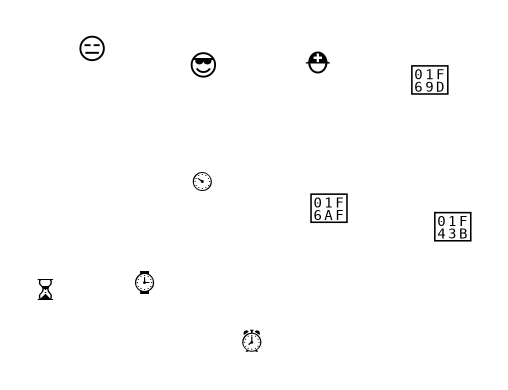 digraph {
    layout=fdp
    bgcolor=none
    
    node [shape=circle style=filled color=white]
    edge [color=white]
    
    ⏳️ -> ⌚️
    ⏰️ -> ⌚️
    ⏲️ -> ⌚️
    ⛑️ -> 🚝
    😑 -> 😎
    🚯 -> 🐻
}
